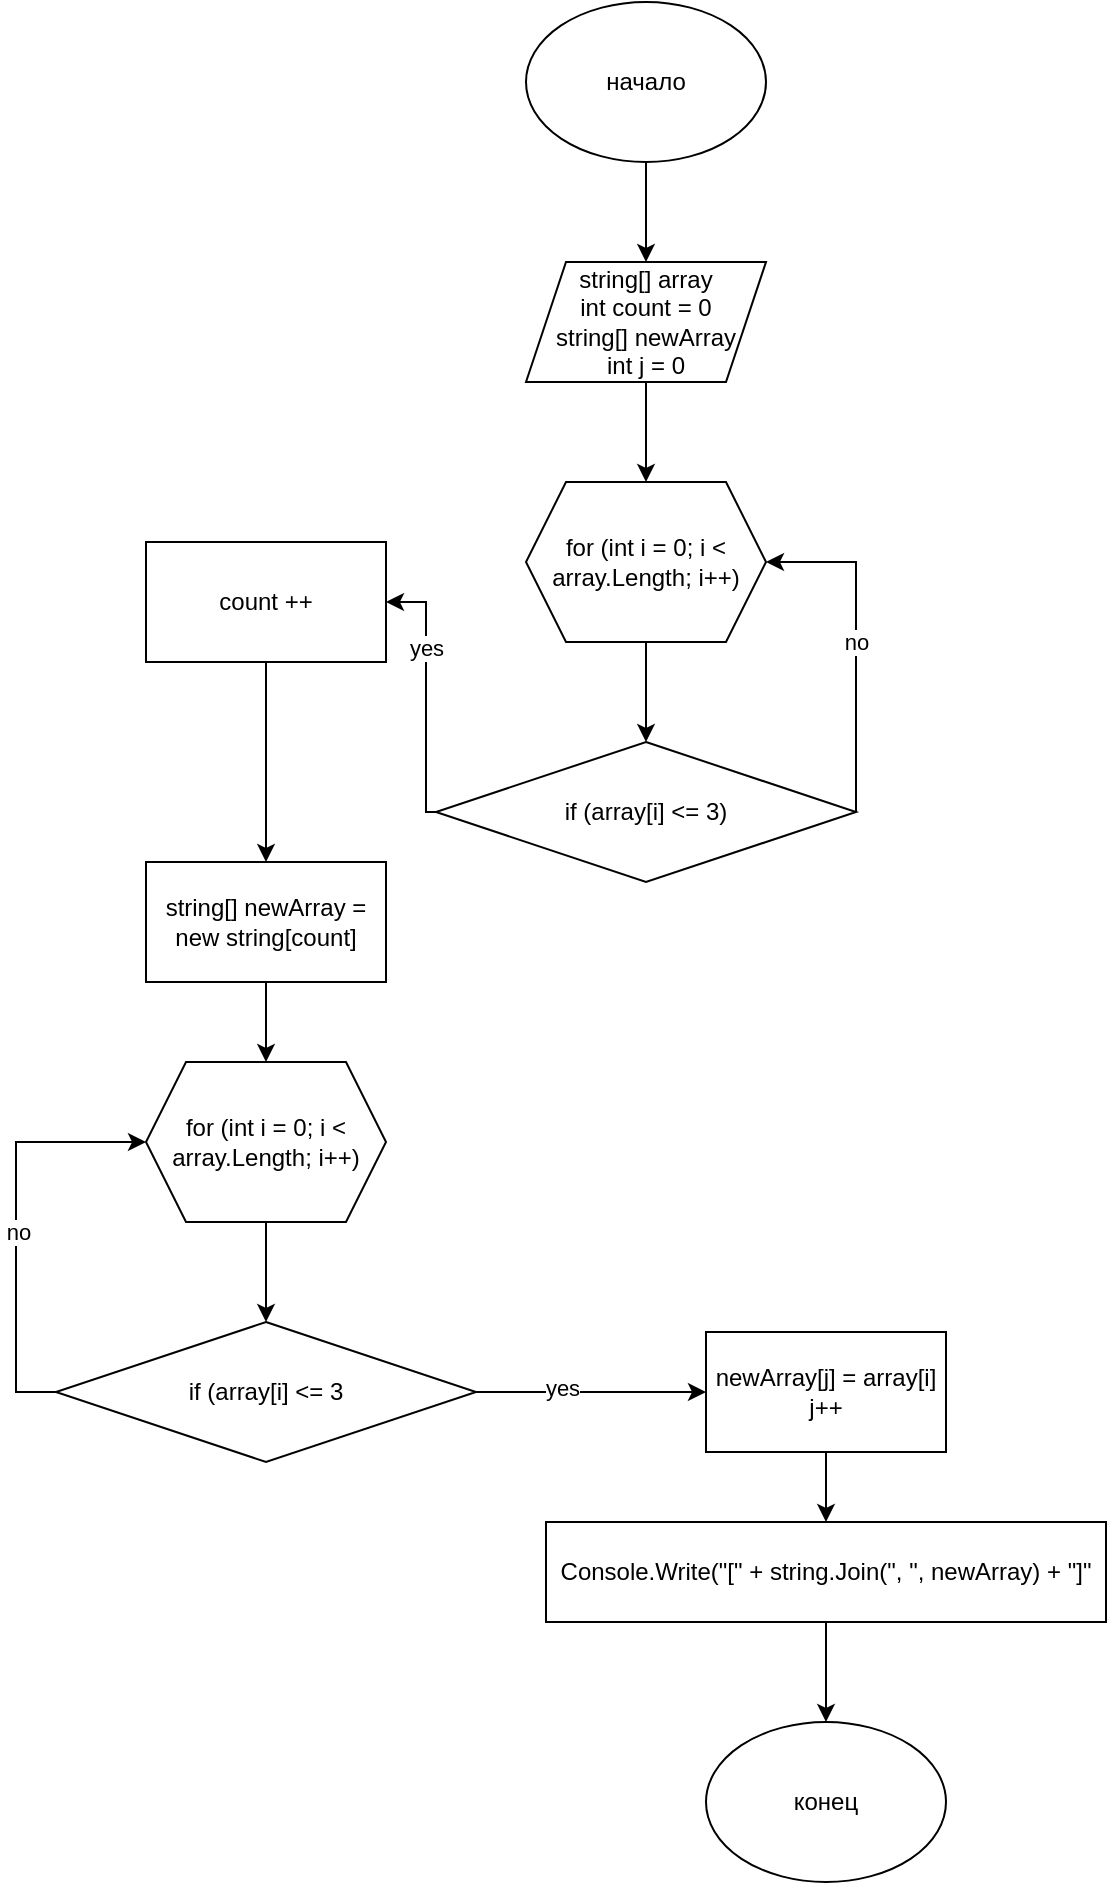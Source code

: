 <mxfile version="20.3.0" type="device"><diagram id="FeJr6LcYLZ3lCWfeyrP0" name="Страница 1"><mxGraphModel dx="998" dy="548" grid="1" gridSize="10" guides="1" tooltips="1" connect="1" arrows="1" fold="1" page="1" pageScale="1" pageWidth="827" pageHeight="1169" math="0" shadow="0"><root><mxCell id="0"/><mxCell id="1" parent="0"/><mxCell id="kyYY0C-b9ZT0xxrH_2gZ-1" value="начало" style="ellipse;whiteSpace=wrap;html=1;" parent="1" vertex="1"><mxGeometry x="330" y="40" width="120" height="80" as="geometry"/></mxCell><mxCell id="kyYY0C-b9ZT0xxrH_2gZ-2" value="конец" style="ellipse;whiteSpace=wrap;html=1;" parent="1" vertex="1"><mxGeometry x="420" y="900" width="120" height="80" as="geometry"/></mxCell><mxCell id="kyYY0C-b9ZT0xxrH_2gZ-3" value="string[] array&lt;br&gt;int count = 0&lt;br&gt;string[] newArray&lt;br&gt;int j = 0" style="shape=parallelogram;perimeter=parallelogramPerimeter;whiteSpace=wrap;html=1;fixedSize=1;" parent="1" vertex="1"><mxGeometry x="330" y="170" width="120" height="60" as="geometry"/></mxCell><mxCell id="faYjbd0aBmLBVVVsN1n5-1" style="edgeStyle=orthogonalEdgeStyle;rounded=0;orthogonalLoop=1;jettySize=auto;html=1;exitX=0.5;exitY=1;exitDx=0;exitDy=0;entryX=0.5;entryY=0;entryDx=0;entryDy=0;" edge="1" parent="1" source="kyYY0C-b9ZT0xxrH_2gZ-4" target="kyYY0C-b9ZT0xxrH_2gZ-5"><mxGeometry relative="1" as="geometry"/></mxCell><mxCell id="kyYY0C-b9ZT0xxrH_2gZ-4" value="for (int i = 0; i &amp;lt; array.Length; i++)" style="shape=hexagon;perimeter=hexagonPerimeter2;whiteSpace=wrap;html=1;fixedSize=1;" parent="1" vertex="1"><mxGeometry x="330" y="280" width="120" height="80" as="geometry"/></mxCell><mxCell id="kyYY0C-b9ZT0xxrH_2gZ-13" style="edgeStyle=orthogonalEdgeStyle;rounded=0;orthogonalLoop=1;jettySize=auto;html=1;exitX=0;exitY=0.5;exitDx=0;exitDy=0;entryX=1;entryY=0.5;entryDx=0;entryDy=0;" parent="1" source="kyYY0C-b9ZT0xxrH_2gZ-5" target="kyYY0C-b9ZT0xxrH_2gZ-12" edge="1"><mxGeometry relative="1" as="geometry"><Array as="points"><mxPoint x="280" y="445"/><mxPoint x="280" y="340"/></Array></mxGeometry></mxCell><mxCell id="kyYY0C-b9ZT0xxrH_2gZ-14" value="yes" style="edgeLabel;html=1;align=center;verticalAlign=middle;resizable=0;points=[];" parent="kyYY0C-b9ZT0xxrH_2gZ-13" vertex="1" connectable="0"><mxGeometry x="0.336" relative="1" as="geometry"><mxPoint as="offset"/></mxGeometry></mxCell><mxCell id="kyYY0C-b9ZT0xxrH_2gZ-5" value="if (array[i] &amp;lt;= 3)" style="rhombus;whiteSpace=wrap;html=1;" parent="1" vertex="1"><mxGeometry x="285" y="410" width="210" height="70" as="geometry"/></mxCell><mxCell id="kyYY0C-b9ZT0xxrH_2gZ-6" value="no" style="endArrow=classic;html=1;rounded=0;exitX=1;exitY=0.5;exitDx=0;exitDy=0;entryX=1;entryY=0.5;entryDx=0;entryDy=0;" parent="1" source="kyYY0C-b9ZT0xxrH_2gZ-5" target="kyYY0C-b9ZT0xxrH_2gZ-4" edge="1"><mxGeometry width="50" height="50" relative="1" as="geometry"><mxPoint x="380" y="400" as="sourcePoint"/><mxPoint x="480" y="280" as="targetPoint"/><Array as="points"><mxPoint x="495" y="320"/></Array></mxGeometry></mxCell><mxCell id="kyYY0C-b9ZT0xxrH_2gZ-7" value="" style="endArrow=classic;html=1;rounded=0;exitX=0.5;exitY=1;exitDx=0;exitDy=0;entryX=0.5;entryY=0;entryDx=0;entryDy=0;" parent="1" source="kyYY0C-b9ZT0xxrH_2gZ-1" target="kyYY0C-b9ZT0xxrH_2gZ-3" edge="1"><mxGeometry width="50" height="50" relative="1" as="geometry"><mxPoint x="280" y="190" as="sourcePoint"/><mxPoint x="330" y="140" as="targetPoint"/></mxGeometry></mxCell><mxCell id="kyYY0C-b9ZT0xxrH_2gZ-8" value="" style="endArrow=classic;html=1;rounded=0;exitX=0.5;exitY=1;exitDx=0;exitDy=0;entryX=0.5;entryY=0;entryDx=0;entryDy=0;" parent="1" source="kyYY0C-b9ZT0xxrH_2gZ-3" target="kyYY0C-b9ZT0xxrH_2gZ-4" edge="1"><mxGeometry width="50" height="50" relative="1" as="geometry"><mxPoint x="400.0" y="130.0" as="sourcePoint"/><mxPoint x="400.0" y="180.0" as="targetPoint"/></mxGeometry></mxCell><mxCell id="kyYY0C-b9ZT0xxrH_2gZ-16" style="edgeStyle=orthogonalEdgeStyle;rounded=0;orthogonalLoop=1;jettySize=auto;html=1;exitX=0.5;exitY=1;exitDx=0;exitDy=0;entryX=0.5;entryY=0;entryDx=0;entryDy=0;" parent="1" source="kyYY0C-b9ZT0xxrH_2gZ-12" target="kyYY0C-b9ZT0xxrH_2gZ-15" edge="1"><mxGeometry relative="1" as="geometry"/></mxCell><mxCell id="kyYY0C-b9ZT0xxrH_2gZ-12" value="count ++" style="rounded=0;whiteSpace=wrap;html=1;" parent="1" vertex="1"><mxGeometry x="140" y="310" width="120" height="60" as="geometry"/></mxCell><mxCell id="kyYY0C-b9ZT0xxrH_2gZ-19" style="edgeStyle=orthogonalEdgeStyle;rounded=0;orthogonalLoop=1;jettySize=auto;html=1;exitX=0.5;exitY=1;exitDx=0;exitDy=0;entryX=0.5;entryY=0;entryDx=0;entryDy=0;" parent="1" source="kyYY0C-b9ZT0xxrH_2gZ-15" target="kyYY0C-b9ZT0xxrH_2gZ-17" edge="1"><mxGeometry relative="1" as="geometry"/></mxCell><mxCell id="kyYY0C-b9ZT0xxrH_2gZ-15" value="string[] newArray = new string[count]" style="rounded=0;whiteSpace=wrap;html=1;" parent="1" vertex="1"><mxGeometry x="140" y="470" width="120" height="60" as="geometry"/></mxCell><mxCell id="kyYY0C-b9ZT0xxrH_2gZ-20" style="edgeStyle=orthogonalEdgeStyle;rounded=0;orthogonalLoop=1;jettySize=auto;html=1;exitX=0.5;exitY=1;exitDx=0;exitDy=0;entryX=0.5;entryY=0;entryDx=0;entryDy=0;" parent="1" source="kyYY0C-b9ZT0xxrH_2gZ-17" target="kyYY0C-b9ZT0xxrH_2gZ-18" edge="1"><mxGeometry relative="1" as="geometry"/></mxCell><mxCell id="kyYY0C-b9ZT0xxrH_2gZ-17" value="for (int i = 0; i &amp;lt; array.Length; i++)" style="shape=hexagon;perimeter=hexagonPerimeter2;whiteSpace=wrap;html=1;fixedSize=1;" parent="1" vertex="1"><mxGeometry x="140" y="570" width="120" height="80" as="geometry"/></mxCell><mxCell id="kyYY0C-b9ZT0xxrH_2gZ-21" style="edgeStyle=orthogonalEdgeStyle;rounded=0;orthogonalLoop=1;jettySize=auto;html=1;exitX=0;exitY=0.5;exitDx=0;exitDy=0;entryX=0;entryY=0.5;entryDx=0;entryDy=0;" parent="1" source="kyYY0C-b9ZT0xxrH_2gZ-18" target="kyYY0C-b9ZT0xxrH_2gZ-17" edge="1"><mxGeometry relative="1" as="geometry"/></mxCell><mxCell id="kyYY0C-b9ZT0xxrH_2gZ-22" value="no" style="edgeLabel;html=1;align=center;verticalAlign=middle;resizable=0;points=[];" parent="kyYY0C-b9ZT0xxrH_2gZ-21" vertex="1" connectable="0"><mxGeometry x="-0.04" y="-1" relative="1" as="geometry"><mxPoint y="1" as="offset"/></mxGeometry></mxCell><mxCell id="kyYY0C-b9ZT0xxrH_2gZ-24" style="edgeStyle=orthogonalEdgeStyle;rounded=0;orthogonalLoop=1;jettySize=auto;html=1;exitX=1;exitY=0.5;exitDx=0;exitDy=0;entryX=0;entryY=0.5;entryDx=0;entryDy=0;" parent="1" source="kyYY0C-b9ZT0xxrH_2gZ-18" target="kyYY0C-b9ZT0xxrH_2gZ-23" edge="1"><mxGeometry relative="1" as="geometry"/></mxCell><mxCell id="kyYY0C-b9ZT0xxrH_2gZ-25" value="yes" style="edgeLabel;html=1;align=center;verticalAlign=middle;resizable=0;points=[];" parent="kyYY0C-b9ZT0xxrH_2gZ-24" vertex="1" connectable="0"><mxGeometry x="-0.262" y="2" relative="1" as="geometry"><mxPoint as="offset"/></mxGeometry></mxCell><mxCell id="kyYY0C-b9ZT0xxrH_2gZ-18" value="if (array[i] &amp;lt;= 3" style="rhombus;whiteSpace=wrap;html=1;" parent="1" vertex="1"><mxGeometry x="95" y="700" width="210" height="70" as="geometry"/></mxCell><mxCell id="kyYY0C-b9ZT0xxrH_2gZ-27" style="edgeStyle=orthogonalEdgeStyle;rounded=0;orthogonalLoop=1;jettySize=auto;html=1;exitX=0.5;exitY=1;exitDx=0;exitDy=0;entryX=0.5;entryY=0;entryDx=0;entryDy=0;" parent="1" source="kyYY0C-b9ZT0xxrH_2gZ-23" target="kyYY0C-b9ZT0xxrH_2gZ-26" edge="1"><mxGeometry relative="1" as="geometry"/></mxCell><mxCell id="kyYY0C-b9ZT0xxrH_2gZ-23" value="newArray[j] = array[i]&lt;br&gt;j++" style="rounded=0;whiteSpace=wrap;html=1;" parent="1" vertex="1"><mxGeometry x="420" y="705" width="120" height="60" as="geometry"/></mxCell><mxCell id="kyYY0C-b9ZT0xxrH_2gZ-28" value="" style="edgeStyle=orthogonalEdgeStyle;rounded=0;orthogonalLoop=1;jettySize=auto;html=1;" parent="1" source="kyYY0C-b9ZT0xxrH_2gZ-26" target="kyYY0C-b9ZT0xxrH_2gZ-2" edge="1"><mxGeometry relative="1" as="geometry"/></mxCell><mxCell id="kyYY0C-b9ZT0xxrH_2gZ-26" value="Console.Write(&quot;[&quot; + string.Join(&quot;, &quot;, newArray) + &quot;]&quot;" style="rounded=0;whiteSpace=wrap;html=1;" parent="1" vertex="1"><mxGeometry x="340" y="800" width="280" height="50" as="geometry"/></mxCell></root></mxGraphModel></diagram></mxfile>